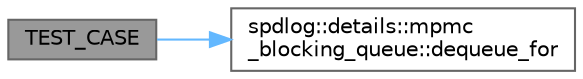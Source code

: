 digraph "TEST_CASE"
{
 // LATEX_PDF_SIZE
  bgcolor="transparent";
  edge [fontname=Helvetica,fontsize=10,labelfontname=Helvetica,labelfontsize=10];
  node [fontname=Helvetica,fontsize=10,shape=box,height=0.2,width=0.4];
  rankdir="LR";
  Node1 [id="Node000001",label="TEST_CASE",height=0.2,width=0.4,color="gray40", fillcolor="grey60", style="filled", fontcolor="black",tooltip=" "];
  Node1 -> Node2 [id="edge1_Node000001_Node000002",color="steelblue1",style="solid",tooltip=" "];
  Node2 [id="Node000002",label="spdlog::details::mpmc\l_blocking_queue::dequeue_for",height=0.2,width=0.4,color="grey40", fillcolor="white", style="filled",URL="$classspdlog_1_1details_1_1mpmc__blocking__queue.html#af4015ea1657b393755f34d76c97a28d1",tooltip=" "];
}

